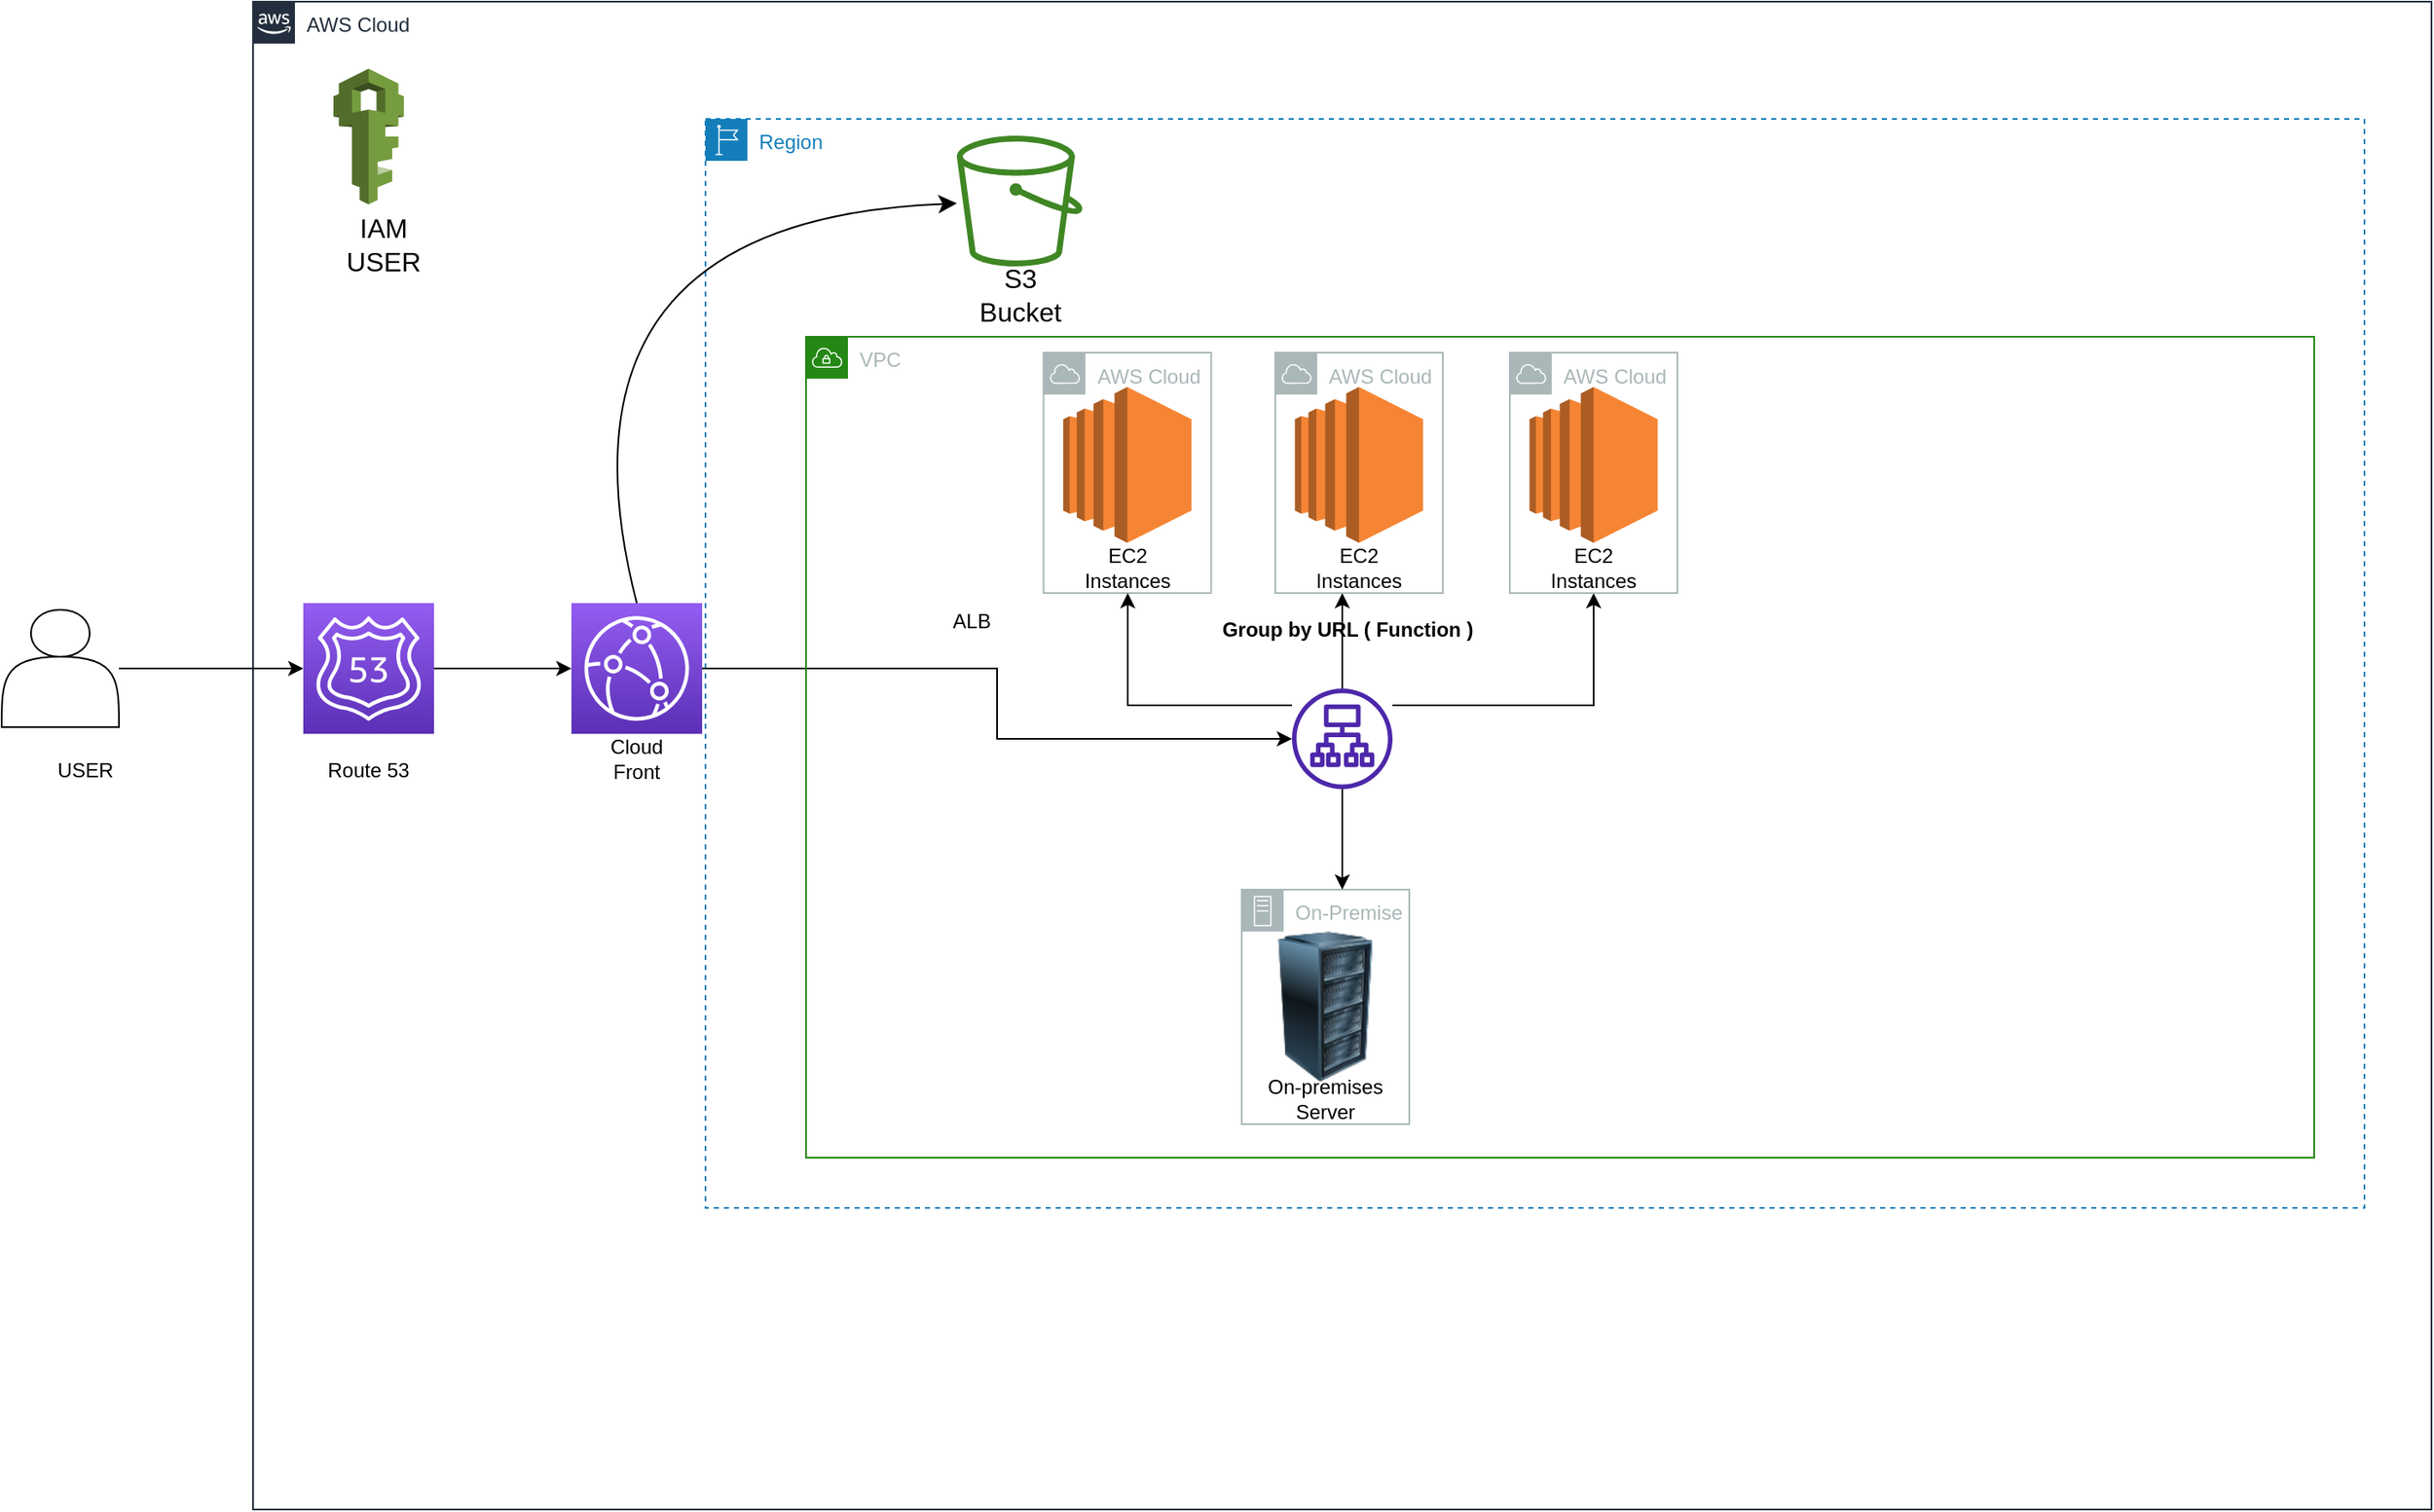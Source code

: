 <mxfile version="21.1.4" type="github">
  <diagram id="Ht1M8jgEwFfnCIfOTk4-" name="Page-1">
    <mxGraphModel dx="2459" dy="1380" grid="1" gridSize="10" guides="1" tooltips="1" connect="1" arrows="1" fold="1" page="1" pageScale="1" pageWidth="1169" pageHeight="827" math="0" shadow="0">
      <root>
        <mxCell id="0" />
        <mxCell id="1" parent="0" />
        <mxCell id="IgCXTQMukGuZrth8DPhS-2" value="AWS Cloud" style="points=[[0,0],[0.25,0],[0.5,0],[0.75,0],[1,0],[1,0.25],[1,0.5],[1,0.75],[1,1],[0.75,1],[0.5,1],[0.25,1],[0,1],[0,0.75],[0,0.5],[0,0.25]];outlineConnect=0;gradientColor=none;html=1;whiteSpace=wrap;fontSize=12;fontStyle=0;container=1;pointerEvents=0;collapsible=0;recursiveResize=0;shape=mxgraph.aws4.group;grIcon=mxgraph.aws4.group_aws_cloud_alt;strokeColor=#232F3E;fillColor=none;verticalAlign=top;align=left;spacingLeft=30;fontColor=#232F3E;dashed=0;" parent="1" vertex="1">
          <mxGeometry x="-230" y="-30" width="1300" height="900" as="geometry" />
        </mxCell>
        <mxCell id="IgCXTQMukGuZrth8DPhS-11" value="" style="edgeStyle=orthogonalEdgeStyle;rounded=0;orthogonalLoop=1;jettySize=auto;html=1;" parent="IgCXTQMukGuZrth8DPhS-2" source="IgCXTQMukGuZrth8DPhS-6" target="IgCXTQMukGuZrth8DPhS-10" edge="1">
          <mxGeometry relative="1" as="geometry" />
        </mxCell>
        <mxCell id="IgCXTQMukGuZrth8DPhS-6" value="" style="sketch=0;points=[[0,0,0],[0.25,0,0],[0.5,0,0],[0.75,0,0],[1,0,0],[0,1,0],[0.25,1,0],[0.5,1,0],[0.75,1,0],[1,1,0],[0,0.25,0],[0,0.5,0],[0,0.75,0],[1,0.25,0],[1,0.5,0],[1,0.75,0]];outlineConnect=0;fontColor=#232F3E;gradientColor=#945DF2;gradientDirection=north;fillColor=#5A30B5;strokeColor=#ffffff;dashed=0;verticalLabelPosition=bottom;verticalAlign=top;align=center;html=1;fontSize=12;fontStyle=0;aspect=fixed;shape=mxgraph.aws4.resourceIcon;resIcon=mxgraph.aws4.route_53;" parent="IgCXTQMukGuZrth8DPhS-2" vertex="1">
          <mxGeometry x="30" y="359" width="78" height="78" as="geometry" />
        </mxCell>
        <mxCell id="IgCXTQMukGuZrth8DPhS-8" value="Route 53" style="text;strokeColor=none;align=center;fillColor=none;html=1;verticalAlign=middle;whiteSpace=wrap;rounded=0;" parent="IgCXTQMukGuZrth8DPhS-2" vertex="1">
          <mxGeometry x="39" y="444" width="60" height="30" as="geometry" />
        </mxCell>
        <mxCell id="IgCXTQMukGuZrth8DPhS-10" value="" style="sketch=0;points=[[0,0,0],[0.25,0,0],[0.5,0,0],[0.75,0,0],[1,0,0],[0,1,0],[0.25,1,0],[0.5,1,0],[0.75,1,0],[1,1,0],[0,0.25,0],[0,0.5,0],[0,0.75,0],[1,0.25,0],[1,0.5,0],[1,0.75,0]];outlineConnect=0;fontColor=#232F3E;gradientColor=#945DF2;gradientDirection=north;fillColor=#5A30B5;strokeColor=#ffffff;dashed=0;verticalLabelPosition=bottom;verticalAlign=top;align=center;html=1;fontSize=12;fontStyle=0;aspect=fixed;shape=mxgraph.aws4.resourceIcon;resIcon=mxgraph.aws4.cloudfront;" parent="IgCXTQMukGuZrth8DPhS-2" vertex="1">
          <mxGeometry x="190" y="359" width="78" height="78" as="geometry" />
        </mxCell>
        <mxCell id="IgCXTQMukGuZrth8DPhS-18" value="Cloud Front" style="text;strokeColor=none;align=center;fillColor=none;html=1;verticalAlign=middle;whiteSpace=wrap;rounded=0;" parent="IgCXTQMukGuZrth8DPhS-2" vertex="1">
          <mxGeometry x="199" y="437" width="60" height="30" as="geometry" />
        </mxCell>
        <mxCell id="r6WSz_JVBPb8-_I4pMfm-1" value="" style="outlineConnect=0;dashed=0;verticalLabelPosition=bottom;verticalAlign=top;align=center;html=1;shape=mxgraph.aws3.iam;fillColor=#759C3E;gradientColor=none;fontSize=16;" vertex="1" parent="IgCXTQMukGuZrth8DPhS-2">
          <mxGeometry x="48" y="40" width="42" height="81" as="geometry" />
        </mxCell>
        <mxCell id="r6WSz_JVBPb8-_I4pMfm-2" value="IAM USER" style="text;strokeColor=none;align=center;fillColor=none;html=1;verticalAlign=middle;whiteSpace=wrap;rounded=0;fontSize=16;" vertex="1" parent="IgCXTQMukGuZrth8DPhS-2">
          <mxGeometry x="48" y="130" width="60" height="30" as="geometry" />
        </mxCell>
        <mxCell id="IgCXTQMukGuZrth8DPhS-9" style="edgeStyle=orthogonalEdgeStyle;rounded=0;orthogonalLoop=1;jettySize=auto;html=1;entryX=0;entryY=0.5;entryDx=0;entryDy=0;entryPerimeter=0;" parent="1" source="IgCXTQMukGuZrth8DPhS-3" target="IgCXTQMukGuZrth8DPhS-6" edge="1">
          <mxGeometry relative="1" as="geometry" />
        </mxCell>
        <mxCell id="IgCXTQMukGuZrth8DPhS-3" value="" style="shape=actor;whiteSpace=wrap;html=1;" parent="1" vertex="1">
          <mxGeometry x="-380" y="333" width="70" height="70" as="geometry" />
        </mxCell>
        <mxCell id="IgCXTQMukGuZrth8DPhS-7" value="USER" style="text;strokeColor=none;align=center;fillColor=none;html=1;verticalAlign=middle;whiteSpace=wrap;rounded=0;" parent="1" vertex="1">
          <mxGeometry x="-360" y="414" width="60" height="30" as="geometry" />
        </mxCell>
        <mxCell id="IgCXTQMukGuZrth8DPhS-12" value="Region" style="points=[[0,0],[0.25,0],[0.5,0],[0.75,0],[1,0],[1,0.25],[1,0.5],[1,0.75],[1,1],[0.75,1],[0.5,1],[0.25,1],[0,1],[0,0.75],[0,0.5],[0,0.25]];outlineConnect=0;gradientColor=none;html=1;whiteSpace=wrap;fontSize=12;fontStyle=0;container=1;pointerEvents=0;collapsible=0;recursiveResize=0;shape=mxgraph.aws4.group;grIcon=mxgraph.aws4.group_region;strokeColor=#147EBA;fillColor=none;verticalAlign=top;align=left;spacingLeft=30;fontColor=#147EBA;dashed=1;" parent="1" vertex="1">
          <mxGeometry x="40" y="40" width="990" height="650" as="geometry" />
        </mxCell>
        <mxCell id="IgCXTQMukGuZrth8DPhS-17" value="ALB" style="text;strokeColor=none;align=center;fillColor=none;html=1;verticalAlign=middle;whiteSpace=wrap;rounded=0;" parent="IgCXTQMukGuZrth8DPhS-12" vertex="1">
          <mxGeometry x="129" y="285" width="60" height="30" as="geometry" />
        </mxCell>
        <mxCell id="r6WSz_JVBPb8-_I4pMfm-3" value="" style="sketch=0;outlineConnect=0;fontColor=#232F3E;gradientColor=none;fillColor=#3F8624;strokeColor=none;dashed=0;verticalLabelPosition=bottom;verticalAlign=top;align=center;html=1;fontSize=12;fontStyle=0;aspect=fixed;pointerEvents=1;shape=mxgraph.aws4.bucket;" vertex="1" parent="IgCXTQMukGuZrth8DPhS-12">
          <mxGeometry x="150" y="10" width="75" height="78" as="geometry" />
        </mxCell>
        <mxCell id="r6WSz_JVBPb8-_I4pMfm-4" value="S3 Bucket" style="text;strokeColor=none;align=center;fillColor=none;html=1;verticalAlign=middle;whiteSpace=wrap;rounded=0;fontSize=16;" vertex="1" parent="IgCXTQMukGuZrth8DPhS-12">
          <mxGeometry x="157.5" y="90" width="60" height="30" as="geometry" />
        </mxCell>
        <mxCell id="IgCXTQMukGuZrth8DPhS-16" style="edgeStyle=orthogonalEdgeStyle;rounded=0;orthogonalLoop=1;jettySize=auto;html=1;" parent="1" source="IgCXTQMukGuZrth8DPhS-10" target="IgCXTQMukGuZrth8DPhS-14" edge="1">
          <mxGeometry relative="1" as="geometry" />
        </mxCell>
        <mxCell id="IgCXTQMukGuZrth8DPhS-20" value="VPC" style="points=[[0,0],[0.25,0],[0.5,0],[0.75,0],[1,0],[1,0.25],[1,0.5],[1,0.75],[1,1],[0.75,1],[0.5,1],[0.25,1],[0,1],[0,0.75],[0,0.5],[0,0.25]];outlineConnect=0;gradientColor=none;html=1;whiteSpace=wrap;fontSize=12;fontStyle=0;container=1;pointerEvents=0;collapsible=0;recursiveResize=0;shape=mxgraph.aws4.group;grIcon=mxgraph.aws4.group_vpc;strokeColor=#248814;fillColor=none;verticalAlign=top;align=left;spacingLeft=30;fontColor=#AAB7B8;dashed=0;" parent="1" vertex="1">
          <mxGeometry x="100" y="170" width="900" height="490" as="geometry" />
        </mxCell>
        <mxCell id="IgCXTQMukGuZrth8DPhS-19" value="" style="outlineConnect=0;dashed=0;verticalLabelPosition=bottom;verticalAlign=top;align=center;html=1;shape=mxgraph.aws3.ec2;fillColor=#F58534;gradientColor=none;" parent="IgCXTQMukGuZrth8DPhS-20" vertex="1">
          <mxGeometry x="153.5" y="30" width="76.5" height="93" as="geometry" />
        </mxCell>
        <mxCell id="IgCXTQMukGuZrth8DPhS-21" value="EC2 Instances" style="text;strokeColor=none;align=center;fillColor=none;html=1;verticalAlign=middle;whiteSpace=wrap;rounded=0;" parent="IgCXTQMukGuZrth8DPhS-20" vertex="1">
          <mxGeometry x="161.75" y="123" width="60" height="30" as="geometry" />
        </mxCell>
        <mxCell id="IgCXTQMukGuZrth8DPhS-23" value="On-Premise" style="sketch=0;outlineConnect=0;gradientColor=none;html=1;whiteSpace=wrap;fontSize=12;fontStyle=0;shape=mxgraph.aws4.group;grIcon=mxgraph.aws4.group_on_premise;strokeColor=#AAB7B8;fillColor=none;verticalAlign=top;align=left;spacingLeft=30;fontColor=#AAB7B8;dashed=0;" parent="IgCXTQMukGuZrth8DPhS-20" vertex="1">
          <mxGeometry x="260" y="330" width="100" height="140" as="geometry" />
        </mxCell>
        <mxCell id="IgCXTQMukGuZrth8DPhS-24" value="" style="image;html=1;image=img/lib/clip_art/computers/Server_Rack_128x128.png" parent="IgCXTQMukGuZrth8DPhS-20" vertex="1">
          <mxGeometry x="265" y="355" width="90" height="90" as="geometry" />
        </mxCell>
        <mxCell id="IgCXTQMukGuZrth8DPhS-25" value="AWS Cloud" style="sketch=0;outlineConnect=0;gradientColor=none;html=1;whiteSpace=wrap;fontSize=12;fontStyle=0;shape=mxgraph.aws4.group;grIcon=mxgraph.aws4.group_aws_cloud;strokeColor=#AAB7B8;fillColor=none;verticalAlign=top;align=left;spacingLeft=30;fontColor=#AAB7B8;dashed=0;" parent="IgCXTQMukGuZrth8DPhS-20" vertex="1">
          <mxGeometry x="141.75" y="9.5" width="100" height="143.5" as="geometry" />
        </mxCell>
        <mxCell id="IgCXTQMukGuZrth8DPhS-27" style="edgeStyle=orthogonalEdgeStyle;rounded=0;orthogonalLoop=1;jettySize=auto;html=1;" parent="IgCXTQMukGuZrth8DPhS-20" source="IgCXTQMukGuZrth8DPhS-14" target="IgCXTQMukGuZrth8DPhS-23" edge="1">
          <mxGeometry relative="1" as="geometry">
            <Array as="points">
              <mxPoint x="320" y="320" />
              <mxPoint x="320" y="320" />
            </Array>
          </mxGeometry>
        </mxCell>
        <mxCell id="IgCXTQMukGuZrth8DPhS-46" style="edgeStyle=orthogonalEdgeStyle;rounded=0;orthogonalLoop=1;jettySize=auto;html=1;" parent="IgCXTQMukGuZrth8DPhS-20" source="IgCXTQMukGuZrth8DPhS-14" target="IgCXTQMukGuZrth8DPhS-41" edge="1">
          <mxGeometry relative="1" as="geometry">
            <Array as="points">
              <mxPoint x="320" y="180" />
              <mxPoint x="320" y="180" />
            </Array>
          </mxGeometry>
        </mxCell>
        <mxCell id="IgCXTQMukGuZrth8DPhS-48" style="edgeStyle=orthogonalEdgeStyle;rounded=0;orthogonalLoop=1;jettySize=auto;html=1;" parent="IgCXTQMukGuZrth8DPhS-20" source="IgCXTQMukGuZrth8DPhS-14" target="IgCXTQMukGuZrth8DPhS-44" edge="1">
          <mxGeometry relative="1" as="geometry">
            <Array as="points">
              <mxPoint x="470" y="220" />
            </Array>
          </mxGeometry>
        </mxCell>
        <mxCell id="IgCXTQMukGuZrth8DPhS-14" value="" style="sketch=0;outlineConnect=0;fontColor=#232F3E;gradientColor=none;fillColor=#4D27AA;strokeColor=none;dashed=0;verticalLabelPosition=bottom;verticalAlign=top;align=center;html=1;fontSize=12;fontStyle=0;aspect=fixed;pointerEvents=1;shape=mxgraph.aws4.application_load_balancer;" parent="IgCXTQMukGuZrth8DPhS-20" vertex="1">
          <mxGeometry x="290" y="210" width="60" height="60" as="geometry" />
        </mxCell>
        <mxCell id="IgCXTQMukGuZrth8DPhS-26" style="edgeStyle=orthogonalEdgeStyle;rounded=0;orthogonalLoop=1;jettySize=auto;html=1;" parent="IgCXTQMukGuZrth8DPhS-20" source="IgCXTQMukGuZrth8DPhS-14" target="IgCXTQMukGuZrth8DPhS-25" edge="1">
          <mxGeometry relative="1" as="geometry">
            <Array as="points">
              <mxPoint x="192" y="220" />
            </Array>
          </mxGeometry>
        </mxCell>
        <mxCell id="IgCXTQMukGuZrth8DPhS-28" value="On-premises Server" style="text;strokeColor=none;align=center;fillColor=none;html=1;verticalAlign=middle;whiteSpace=wrap;rounded=0;" parent="IgCXTQMukGuZrth8DPhS-20" vertex="1">
          <mxGeometry x="260" y="440" width="100" height="30" as="geometry" />
        </mxCell>
        <mxCell id="IgCXTQMukGuZrth8DPhS-39" value="" style="outlineConnect=0;dashed=0;verticalLabelPosition=bottom;verticalAlign=top;align=center;html=1;shape=mxgraph.aws3.ec2;fillColor=#F58534;gradientColor=none;" parent="IgCXTQMukGuZrth8DPhS-20" vertex="1">
          <mxGeometry x="291.75" y="30" width="76.5" height="93" as="geometry" />
        </mxCell>
        <mxCell id="IgCXTQMukGuZrth8DPhS-40" value="EC2 Instances" style="text;strokeColor=none;align=center;fillColor=none;html=1;verticalAlign=middle;whiteSpace=wrap;rounded=0;" parent="IgCXTQMukGuZrth8DPhS-20" vertex="1">
          <mxGeometry x="300" y="123" width="60" height="30" as="geometry" />
        </mxCell>
        <mxCell id="IgCXTQMukGuZrth8DPhS-41" value="AWS Cloud" style="sketch=0;outlineConnect=0;gradientColor=none;html=1;whiteSpace=wrap;fontSize=12;fontStyle=0;shape=mxgraph.aws4.group;grIcon=mxgraph.aws4.group_aws_cloud;strokeColor=#AAB7B8;fillColor=none;verticalAlign=top;align=left;spacingLeft=30;fontColor=#AAB7B8;dashed=0;" parent="IgCXTQMukGuZrth8DPhS-20" vertex="1">
          <mxGeometry x="280" y="9.5" width="100" height="143.5" as="geometry" />
        </mxCell>
        <mxCell id="IgCXTQMukGuZrth8DPhS-42" value="" style="outlineConnect=0;dashed=0;verticalLabelPosition=bottom;verticalAlign=top;align=center;html=1;shape=mxgraph.aws3.ec2;fillColor=#F58534;gradientColor=none;" parent="IgCXTQMukGuZrth8DPhS-20" vertex="1">
          <mxGeometry x="431.75" y="30" width="76.5" height="93" as="geometry" />
        </mxCell>
        <mxCell id="IgCXTQMukGuZrth8DPhS-43" value="EC2 Instances" style="text;strokeColor=none;align=center;fillColor=none;html=1;verticalAlign=middle;whiteSpace=wrap;rounded=0;" parent="IgCXTQMukGuZrth8DPhS-20" vertex="1">
          <mxGeometry x="440" y="123" width="60" height="30" as="geometry" />
        </mxCell>
        <mxCell id="IgCXTQMukGuZrth8DPhS-44" value="AWS Cloud" style="sketch=0;outlineConnect=0;gradientColor=none;html=1;whiteSpace=wrap;fontSize=12;fontStyle=0;shape=mxgraph.aws4.group;grIcon=mxgraph.aws4.group_aws_cloud;strokeColor=#AAB7B8;fillColor=none;verticalAlign=top;align=left;spacingLeft=30;fontColor=#AAB7B8;dashed=0;" parent="IgCXTQMukGuZrth8DPhS-20" vertex="1">
          <mxGeometry x="420" y="9.5" width="100" height="143.5" as="geometry" />
        </mxCell>
        <mxCell id="IgCXTQMukGuZrth8DPhS-50" value="&lt;b&gt;Group by URL ( Function )&amp;nbsp;&lt;/b&gt;" style="text;strokeColor=none;align=center;fillColor=none;html=1;verticalAlign=middle;whiteSpace=wrap;rounded=0;" parent="IgCXTQMukGuZrth8DPhS-20" vertex="1">
          <mxGeometry x="230" y="160" width="190" height="30" as="geometry" />
        </mxCell>
        <mxCell id="r6WSz_JVBPb8-_I4pMfm-6" style="edgeStyle=none;curved=1;rounded=0;orthogonalLoop=1;jettySize=auto;html=1;exitX=0.5;exitY=0;exitDx=0;exitDy=0;exitPerimeter=0;fontSize=12;startSize=8;endSize=8;" edge="1" parent="1" source="IgCXTQMukGuZrth8DPhS-10" target="r6WSz_JVBPb8-_I4pMfm-3">
          <mxGeometry relative="1" as="geometry">
            <Array as="points">
              <mxPoint x="-60" y="100" />
            </Array>
          </mxGeometry>
        </mxCell>
      </root>
    </mxGraphModel>
  </diagram>
</mxfile>
